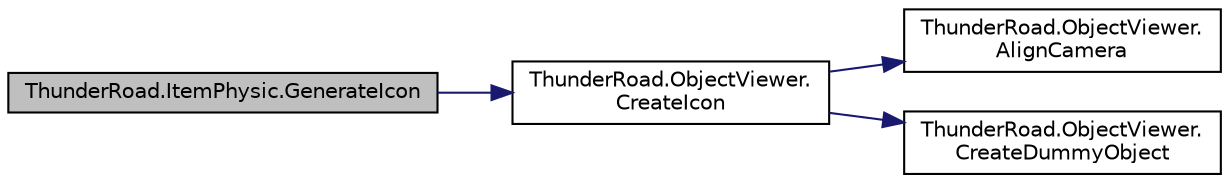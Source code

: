 digraph "ThunderRoad.ItemPhysic.GenerateIcon"
{
 // LATEX_PDF_SIZE
  edge [fontname="Helvetica",fontsize="10",labelfontname="Helvetica",labelfontsize="10"];
  node [fontname="Helvetica",fontsize="10",shape=record];
  rankdir="LR";
  Node1 [label="ThunderRoad.ItemPhysic.GenerateIcon",height=0.2,width=0.4,color="black", fillcolor="grey75", style="filled", fontcolor="black",tooltip="Generates the icon."];
  Node1 -> Node2 [color="midnightblue",fontsize="10",style="solid",fontname="Helvetica"];
  Node2 [label="ThunderRoad.ObjectViewer.\lCreateIcon",height=0.2,width=0.4,color="black", fillcolor="white", style="filled",URL="$class_thunder_road_1_1_object_viewer.html#a5af9dfbea215e6f8ce99eb2fe4179fe4",tooltip="Creates the icon."];
  Node2 -> Node3 [color="midnightblue",fontsize="10",style="solid",fontname="Helvetica"];
  Node3 [label="ThunderRoad.ObjectViewer.\lAlignCamera",height=0.2,width=0.4,color="black", fillcolor="white", style="filled",URL="$class_thunder_road_1_1_object_viewer.html#a330c2583d66810211d702aa7d2ae75e6",tooltip="Aligns the camera."];
  Node2 -> Node4 [color="midnightblue",fontsize="10",style="solid",fontname="Helvetica"];
  Node4 [label="ThunderRoad.ObjectViewer.\lCreateDummyObject",height=0.2,width=0.4,color="black", fillcolor="white", style="filled",URL="$class_thunder_road_1_1_object_viewer.html#afae06c2ec2c8db7350617e48e6732f10",tooltip="Creates the dummy object."];
}
